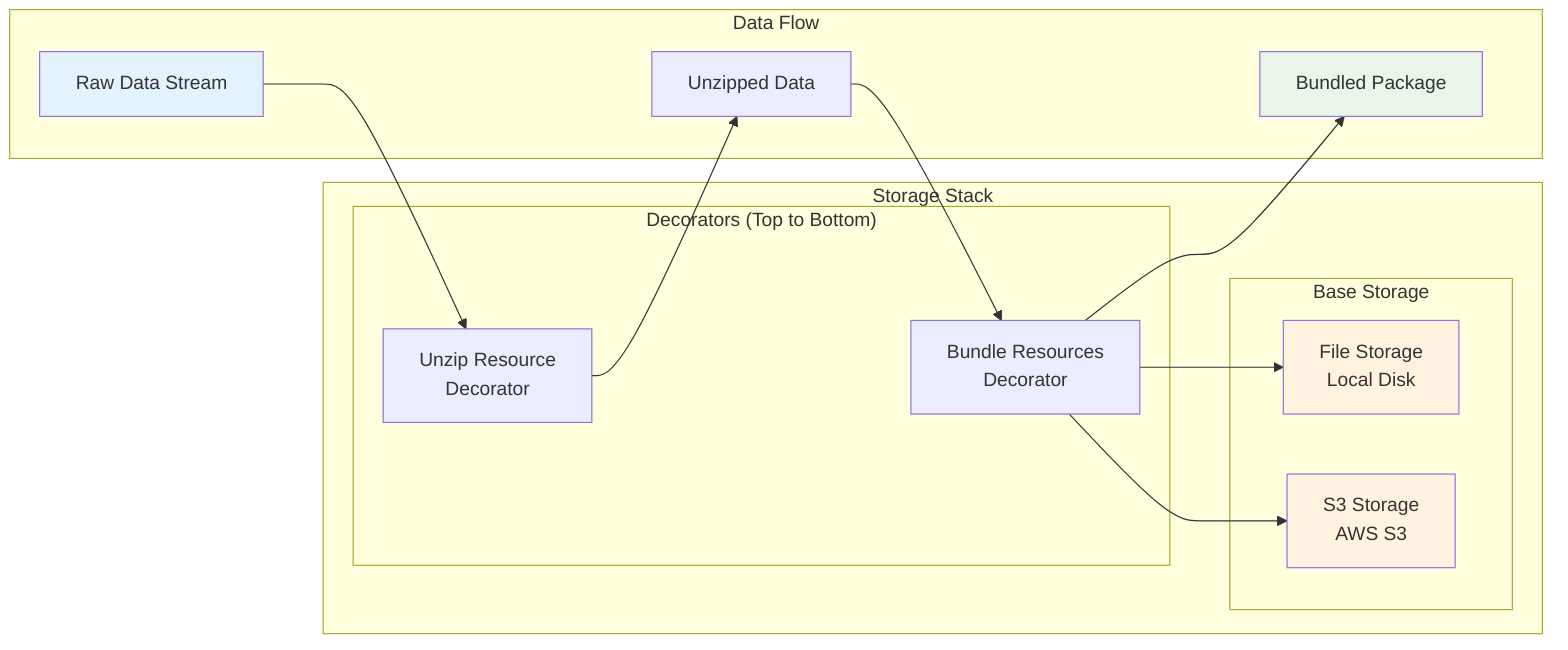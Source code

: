 graph LR
    subgraph "Storage Stack"
        subgraph "Decorators (Top to Bottom)"
            Bundle[Bundle Resources<br/>Decorator]
            Unzip[Unzip Resource<br/>Decorator]
        end

        subgraph "Base Storage"
            File[File Storage<br/>Local Disk]
            S3[S3 Storage<br/>AWS S3]
        end
    end

    subgraph "Data Flow"
        Raw[Raw Data Stream]
        Unzipped[Unzipped Data]
        Bundled[Bundled Package]
    end

    Raw --> Unzip
    Unzip --> Unzipped
    Unzipped --> Bundle
    Bundle --> Bundled

    Bundle --> File
    Bundle --> S3

    style Raw fill:#e3f2fd
    style Bundled fill:#e8f5e8
    style File fill:#fff3e0
    style S3 fill:#fff3e0
